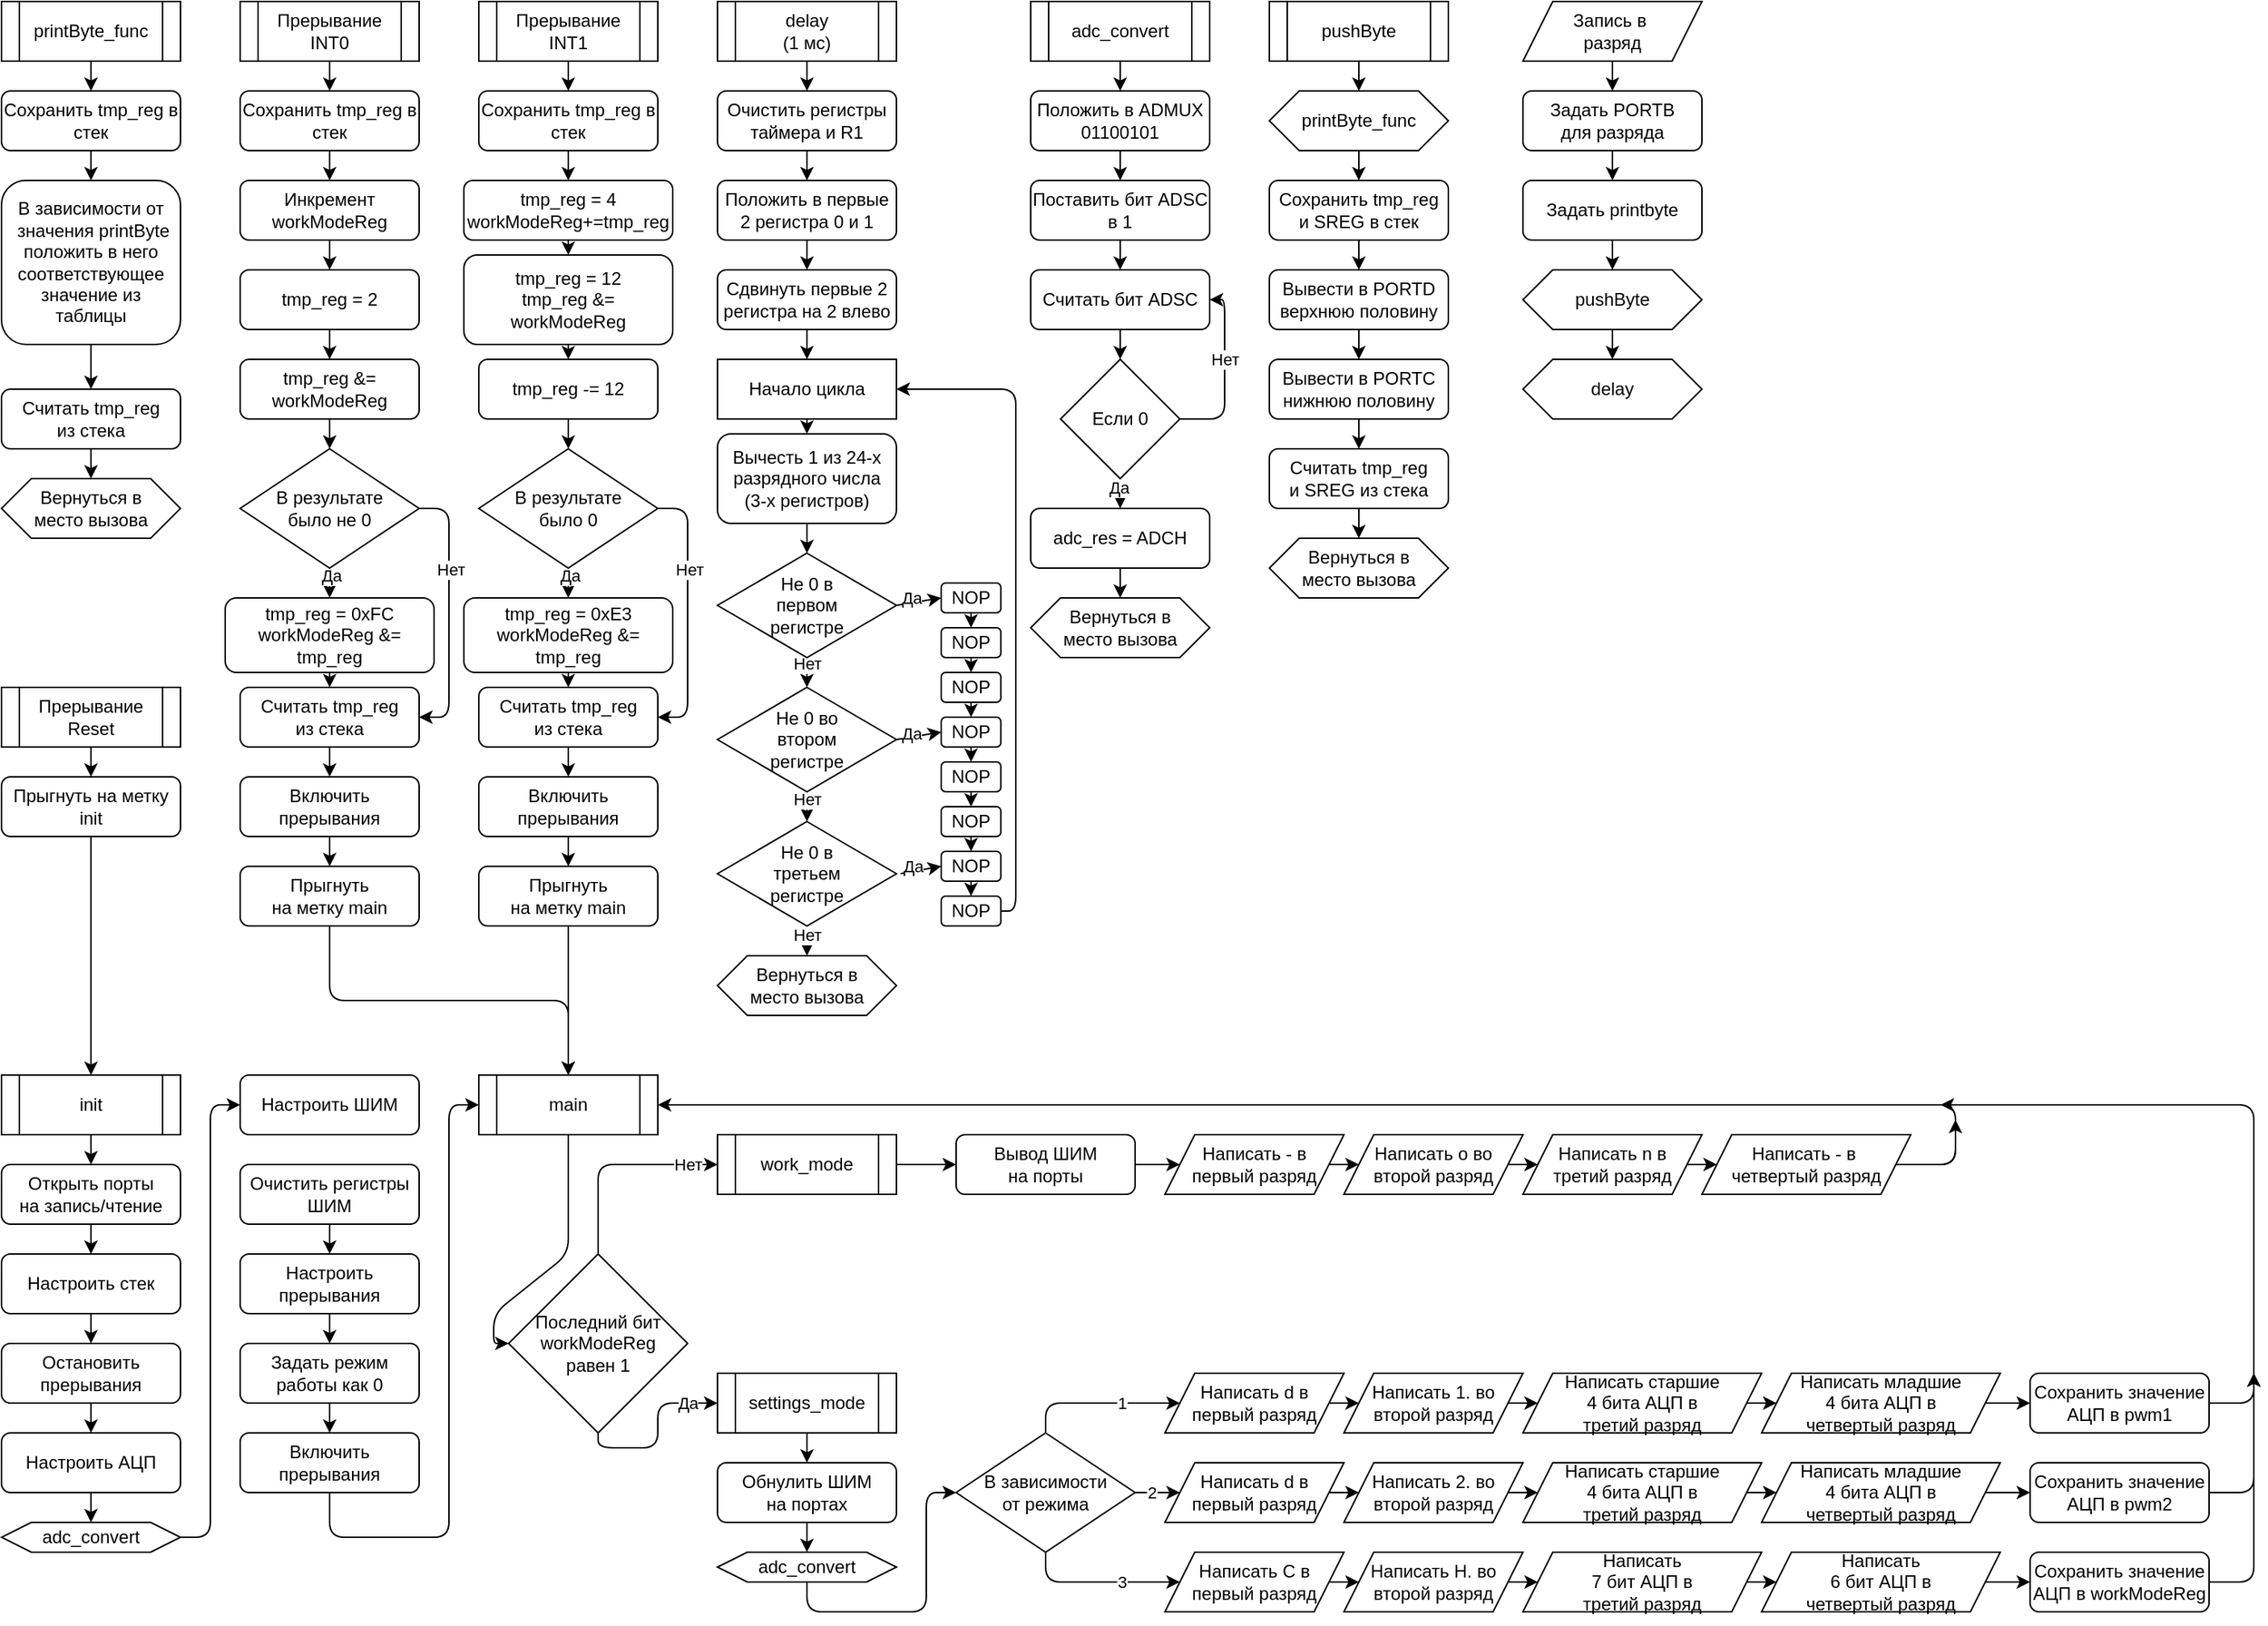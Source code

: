 <mxfile>
    <diagram id="H651bn8e7qb7VYEZ4PKB" name="Страница 1">
        <mxGraphModel dx="2323" dy="1116" grid="1" gridSize="10" guides="1" tooltips="1" connect="1" arrows="1" fold="1" page="1" pageScale="1" pageWidth="827" pageHeight="1169" background="none" math="0" shadow="0">
            <root>
                <mxCell id="0"/>
                <mxCell id="1" parent="0"/>
                <mxCell id="57" style="edgeStyle=none;html=1;" edge="1" parent="1" source="53" target="56">
                    <mxGeometry relative="1" as="geometry"/>
                </mxCell>
                <mxCell id="53" value="Прерывание Reset" style="shape=process;whiteSpace=wrap;html=1;backgroundOutline=1;" vertex="1" parent="1">
                    <mxGeometry x="40" y="500" width="120" height="40" as="geometry"/>
                </mxCell>
                <mxCell id="95" style="edgeStyle=none;html=1;entryX=0.5;entryY=0;entryDx=0;entryDy=0;" edge="1" parent="1" source="54" target="78">
                    <mxGeometry relative="1" as="geometry"/>
                </mxCell>
                <mxCell id="54" value="Прерывание INT1" style="shape=process;whiteSpace=wrap;html=1;backgroundOutline=1;" vertex="1" parent="1">
                    <mxGeometry x="360" y="40" width="120" height="40" as="geometry"/>
                </mxCell>
                <mxCell id="59" style="edgeStyle=none;html=1;" edge="1" parent="1" source="55" target="58">
                    <mxGeometry relative="1" as="geometry"/>
                </mxCell>
                <mxCell id="55" value="Прерывание INT0" style="shape=process;whiteSpace=wrap;html=1;backgroundOutline=1;" vertex="1" parent="1">
                    <mxGeometry x="200" y="40" width="120" height="40" as="geometry"/>
                </mxCell>
                <mxCell id="188" style="edgeStyle=none;html=1;entryX=0.5;entryY=0;entryDx=0;entryDy=0;" edge="1" parent="1" source="56" target="185">
                    <mxGeometry relative="1" as="geometry"/>
                </mxCell>
                <mxCell id="56" value="Прыгнуть на метку init" style="rounded=1;whiteSpace=wrap;html=1;" vertex="1" parent="1">
                    <mxGeometry x="40" y="560" width="120" height="40" as="geometry"/>
                </mxCell>
                <mxCell id="61" style="edgeStyle=none;html=1;" edge="1" parent="1" source="58" target="60">
                    <mxGeometry relative="1" as="geometry"/>
                </mxCell>
                <mxCell id="58" value="Сохранить tmp_reg в стек" style="rounded=1;whiteSpace=wrap;html=1;" vertex="1" parent="1">
                    <mxGeometry x="200" y="100" width="120" height="40" as="geometry"/>
                </mxCell>
                <mxCell id="63" style="edgeStyle=none;html=1;" edge="1" parent="1" source="60" target="62">
                    <mxGeometry relative="1" as="geometry"/>
                </mxCell>
                <mxCell id="60" value="Инкремент workModeReg" style="rounded=1;whiteSpace=wrap;html=1;" vertex="1" parent="1">
                    <mxGeometry x="200" y="160" width="120" height="40" as="geometry"/>
                </mxCell>
                <mxCell id="65" style="edgeStyle=none;html=1;entryX=0.5;entryY=0;entryDx=0;entryDy=0;" edge="1" parent="1" source="62" target="64">
                    <mxGeometry relative="1" as="geometry"/>
                </mxCell>
                <mxCell id="62" value="tmp_reg = 2" style="rounded=1;whiteSpace=wrap;html=1;" vertex="1" parent="1">
                    <mxGeometry x="200" y="220" width="120" height="40" as="geometry"/>
                </mxCell>
                <mxCell id="67" style="edgeStyle=none;html=1;" edge="1" parent="1" source="64" target="66">
                    <mxGeometry relative="1" as="geometry"/>
                </mxCell>
                <mxCell id="64" value="tmp_reg &amp;amp;= workModeReg" style="rounded=1;whiteSpace=wrap;html=1;" vertex="1" parent="1">
                    <mxGeometry x="200" y="280" width="120" height="40" as="geometry"/>
                </mxCell>
                <mxCell id="69" style="edgeStyle=none;html=1;entryX=0.5;entryY=0;entryDx=0;entryDy=0;" edge="1" parent="1" source="66" target="68">
                    <mxGeometry relative="1" as="geometry"/>
                </mxCell>
                <mxCell id="70" value="Да" style="edgeLabel;html=1;align=center;verticalAlign=middle;resizable=0;points=[];" vertex="1" connectable="0" parent="69">
                    <mxGeometry x="-0.479" y="1" relative="1" as="geometry">
                        <mxPoint as="offset"/>
                    </mxGeometry>
                </mxCell>
                <mxCell id="72" style="edgeStyle=none;html=1;exitX=1;exitY=0.5;exitDx=0;exitDy=0;entryX=1;entryY=0.5;entryDx=0;entryDy=0;" edge="1" parent="1" source="66" target="71">
                    <mxGeometry relative="1" as="geometry">
                        <mxPoint x="360" y="530" as="targetPoint"/>
                        <Array as="points">
                            <mxPoint x="340" y="380"/>
                            <mxPoint x="340" y="520"/>
                        </Array>
                    </mxGeometry>
                </mxCell>
                <mxCell id="73" value="Нет" style="edgeLabel;html=1;align=center;verticalAlign=middle;resizable=0;points=[];" vertex="1" connectable="0" parent="72">
                    <mxGeometry x="-0.075" y="1" relative="1" as="geometry">
                        <mxPoint y="-23" as="offset"/>
                    </mxGeometry>
                </mxCell>
                <mxCell id="66" value="В результате &lt;br&gt;было не 0" style="rhombus;whiteSpace=wrap;html=1;" vertex="1" parent="1">
                    <mxGeometry x="200" y="340" width="120" height="80" as="geometry"/>
                </mxCell>
                <mxCell id="74" style="edgeStyle=none;html=1;entryX=0.5;entryY=0;entryDx=0;entryDy=0;" edge="1" parent="1" source="68" target="71">
                    <mxGeometry relative="1" as="geometry"/>
                </mxCell>
                <mxCell id="68" value="tmp_reg = 0xFC&lt;br&gt;workModeReg &amp;amp;= tmp_reg" style="rounded=1;whiteSpace=wrap;html=1;" vertex="1" parent="1">
                    <mxGeometry x="190" y="440" width="140" height="50" as="geometry"/>
                </mxCell>
                <mxCell id="76" style="edgeStyle=none;html=1;entryX=0.5;entryY=0;entryDx=0;entryDy=0;" edge="1" parent="1" source="71" target="75">
                    <mxGeometry relative="1" as="geometry"/>
                </mxCell>
                <mxCell id="71" value="Считать tmp_reg &lt;br&gt;из стека" style="rounded=1;whiteSpace=wrap;html=1;" vertex="1" parent="1">
                    <mxGeometry x="200" y="500" width="120" height="40" as="geometry"/>
                </mxCell>
                <mxCell id="99" style="edgeStyle=none;html=1;entryX=0.5;entryY=0;entryDx=0;entryDy=0;" edge="1" parent="1" source="75" target="96">
                    <mxGeometry relative="1" as="geometry"/>
                </mxCell>
                <mxCell id="75" value="Включить прерывания" style="rounded=1;whiteSpace=wrap;html=1;" vertex="1" parent="1">
                    <mxGeometry x="200" y="560" width="120" height="40" as="geometry"/>
                </mxCell>
                <mxCell id="77" style="edgeStyle=none;html=1;" edge="1" parent="1" source="78" target="80">
                    <mxGeometry relative="1" as="geometry"/>
                </mxCell>
                <mxCell id="78" value="Сохранить tmp_reg в стек" style="rounded=1;whiteSpace=wrap;html=1;" vertex="1" parent="1">
                    <mxGeometry x="360" y="100" width="120" height="40" as="geometry"/>
                </mxCell>
                <mxCell id="79" style="edgeStyle=none;html=1;" edge="1" parent="1" source="80" target="82">
                    <mxGeometry relative="1" as="geometry"/>
                </mxCell>
                <mxCell id="80" value="tmp_reg = 4&lt;br&gt;workModeReg+=tmp_reg" style="rounded=1;whiteSpace=wrap;html=1;" vertex="1" parent="1">
                    <mxGeometry x="350" y="160" width="140" height="40" as="geometry"/>
                </mxCell>
                <mxCell id="81" style="edgeStyle=none;html=1;entryX=0.5;entryY=0;entryDx=0;entryDy=0;" edge="1" parent="1" source="82" target="84">
                    <mxGeometry relative="1" as="geometry"/>
                </mxCell>
                <mxCell id="82" value="tmp_reg = 12&lt;br&gt;tmp_reg &amp;amp;= workModeReg" style="rounded=1;whiteSpace=wrap;html=1;" vertex="1" parent="1">
                    <mxGeometry x="350" y="210" width="140" height="60" as="geometry"/>
                </mxCell>
                <mxCell id="83" style="edgeStyle=none;html=1;" edge="1" parent="1" source="84" target="89">
                    <mxGeometry relative="1" as="geometry"/>
                </mxCell>
                <mxCell id="84" value="tmp_reg -= 12" style="rounded=1;whiteSpace=wrap;html=1;" vertex="1" parent="1">
                    <mxGeometry x="360" y="280" width="120" height="40" as="geometry"/>
                </mxCell>
                <mxCell id="85" style="edgeStyle=none;html=1;entryX=0.5;entryY=0;entryDx=0;entryDy=0;" edge="1" parent="1" source="89" target="91">
                    <mxGeometry relative="1" as="geometry"/>
                </mxCell>
                <mxCell id="86" value="Да" style="edgeLabel;html=1;align=center;verticalAlign=middle;resizable=0;points=[];" vertex="1" connectable="0" parent="85">
                    <mxGeometry x="-0.479" y="1" relative="1" as="geometry">
                        <mxPoint as="offset"/>
                    </mxGeometry>
                </mxCell>
                <mxCell id="87" style="edgeStyle=none;html=1;exitX=1;exitY=0.5;exitDx=0;exitDy=0;entryX=1;entryY=0.5;entryDx=0;entryDy=0;" edge="1" parent="1" source="89" target="93">
                    <mxGeometry relative="1" as="geometry">
                        <mxPoint x="520" y="530" as="targetPoint"/>
                        <Array as="points">
                            <mxPoint x="500" y="380"/>
                            <mxPoint x="500" y="520"/>
                        </Array>
                    </mxGeometry>
                </mxCell>
                <mxCell id="88" value="Нет" style="edgeLabel;html=1;align=center;verticalAlign=middle;resizable=0;points=[];" vertex="1" connectable="0" parent="87">
                    <mxGeometry x="-0.075" y="1" relative="1" as="geometry">
                        <mxPoint y="-23" as="offset"/>
                    </mxGeometry>
                </mxCell>
                <mxCell id="89" value="В результате &lt;br&gt;было 0" style="rhombus;whiteSpace=wrap;html=1;" vertex="1" parent="1">
                    <mxGeometry x="360" y="340" width="120" height="80" as="geometry"/>
                </mxCell>
                <mxCell id="90" style="edgeStyle=none;html=1;entryX=0.5;entryY=0;entryDx=0;entryDy=0;" edge="1" parent="1" source="91" target="93">
                    <mxGeometry relative="1" as="geometry"/>
                </mxCell>
                <mxCell id="91" value="tmp_reg = 0xE3&lt;br&gt;workModeReg &amp;amp;= tmp_reg" style="rounded=1;whiteSpace=wrap;html=1;" vertex="1" parent="1">
                    <mxGeometry x="350" y="440" width="140" height="50" as="geometry"/>
                </mxCell>
                <mxCell id="92" style="edgeStyle=none;html=1;entryX=0.5;entryY=0;entryDx=0;entryDy=0;" edge="1" parent="1" source="93" target="94">
                    <mxGeometry relative="1" as="geometry"/>
                </mxCell>
                <mxCell id="93" value="Считать tmp_reg &lt;br&gt;из стека" style="rounded=1;whiteSpace=wrap;html=1;" vertex="1" parent="1">
                    <mxGeometry x="360" y="500" width="120" height="40" as="geometry"/>
                </mxCell>
                <mxCell id="98" style="edgeStyle=none;html=1;entryX=0.5;entryY=0;entryDx=0;entryDy=0;" edge="1" parent="1" source="94" target="97">
                    <mxGeometry relative="1" as="geometry"/>
                </mxCell>
                <mxCell id="94" value="Включить прерывания" style="rounded=1;whiteSpace=wrap;html=1;" vertex="1" parent="1">
                    <mxGeometry x="360" y="560" width="120" height="40" as="geometry"/>
                </mxCell>
                <mxCell id="213" style="edgeStyle=none;html=1;entryX=0.5;entryY=0;entryDx=0;entryDy=0;exitX=0.5;exitY=1;exitDx=0;exitDy=0;" edge="1" parent="1" source="96" target="211">
                    <mxGeometry relative="1" as="geometry">
                        <Array as="points">
                            <mxPoint x="260" y="710"/>
                            <mxPoint x="360" y="710"/>
                            <mxPoint x="420" y="710"/>
                        </Array>
                    </mxGeometry>
                </mxCell>
                <mxCell id="96" value="Прыгнуть &lt;br&gt;на метку main" style="rounded=1;whiteSpace=wrap;html=1;" vertex="1" parent="1">
                    <mxGeometry x="200" y="620" width="120" height="40" as="geometry"/>
                </mxCell>
                <mxCell id="214" style="edgeStyle=none;html=1;" edge="1" parent="1" source="97">
                    <mxGeometry relative="1" as="geometry">
                        <mxPoint x="420" y="760" as="targetPoint"/>
                    </mxGeometry>
                </mxCell>
                <mxCell id="97" value="Прыгнуть &lt;br&gt;на метку main" style="rounded=1;whiteSpace=wrap;html=1;gradientColor=none;glass=0;" vertex="1" parent="1">
                    <mxGeometry x="360" y="620" width="120" height="40" as="geometry"/>
                </mxCell>
                <mxCell id="102" style="edgeStyle=none;html=1;entryX=0.5;entryY=0;entryDx=0;entryDy=0;" edge="1" parent="1" source="100" target="101">
                    <mxGeometry relative="1" as="geometry"/>
                </mxCell>
                <mxCell id="100" value="delay&lt;br&gt;(1 мс)" style="shape=process;whiteSpace=wrap;html=1;backgroundOutline=1;" vertex="1" parent="1">
                    <mxGeometry x="520" y="40" width="120" height="40" as="geometry"/>
                </mxCell>
                <mxCell id="104" style="edgeStyle=none;html=1;entryX=0.5;entryY=0;entryDx=0;entryDy=0;" edge="1" parent="1" source="101" target="103">
                    <mxGeometry relative="1" as="geometry"/>
                </mxCell>
                <mxCell id="101" value="Очистить регистры таймера и R1" style="rounded=1;whiteSpace=wrap;html=1;" vertex="1" parent="1">
                    <mxGeometry x="520" y="100" width="120" height="40" as="geometry"/>
                </mxCell>
                <mxCell id="106" style="edgeStyle=none;html=1;entryX=0.5;entryY=0;entryDx=0;entryDy=0;" edge="1" parent="1" source="103" target="105">
                    <mxGeometry relative="1" as="geometry"/>
                </mxCell>
                <mxCell id="103" value="Положить в первые 2 регистра 0 и 1" style="rounded=1;whiteSpace=wrap;html=1;" vertex="1" parent="1">
                    <mxGeometry x="520" y="160" width="120" height="40" as="geometry"/>
                </mxCell>
                <mxCell id="111" style="edgeStyle=none;html=1;entryX=0.5;entryY=0;entryDx=0;entryDy=0;" edge="1" parent="1" source="105" target="108">
                    <mxGeometry relative="1" as="geometry"/>
                </mxCell>
                <mxCell id="105" value="Сдвинуть первые 2 регистра на 2 влево" style="rounded=1;whiteSpace=wrap;html=1;" vertex="1" parent="1">
                    <mxGeometry x="520" y="220" width="120" height="40" as="geometry"/>
                </mxCell>
                <mxCell id="110" style="edgeStyle=none;html=1;entryX=0.5;entryY=0;entryDx=0;entryDy=0;" edge="1" parent="1" source="108" target="109">
                    <mxGeometry relative="1" as="geometry"/>
                </mxCell>
                <mxCell id="108" value="Начало цикла" style="rounded=0;whiteSpace=wrap;html=1;" vertex="1" parent="1">
                    <mxGeometry x="520" y="280" width="120" height="40" as="geometry"/>
                </mxCell>
                <mxCell id="129" style="edgeStyle=none;html=1;entryX=0.5;entryY=0;entryDx=0;entryDy=0;" edge="1" parent="1" source="109" target="128">
                    <mxGeometry relative="1" as="geometry"/>
                </mxCell>
                <mxCell id="109" value="Вычесть 1 из 24-х разрядного числа &lt;br&gt;(3-х регистров)" style="rounded=1;whiteSpace=wrap;html=1;" vertex="1" parent="1">
                    <mxGeometry x="520" y="330" width="120" height="60" as="geometry"/>
                </mxCell>
                <mxCell id="151" style="edgeStyle=none;html=1;entryX=0.5;entryY=0;entryDx=0;entryDy=0;" edge="1" parent="1" source="112" target="113">
                    <mxGeometry relative="1" as="geometry"/>
                </mxCell>
                <mxCell id="112" value="NOP" style="rounded=1;whiteSpace=wrap;html=1;" vertex="1" parent="1">
                    <mxGeometry x="670" y="430" width="40" height="20" as="geometry"/>
                </mxCell>
                <mxCell id="150" style="edgeStyle=none;html=1;entryX=0.5;entryY=0;entryDx=0;entryDy=0;" edge="1" parent="1" source="113" target="114">
                    <mxGeometry relative="1" as="geometry"/>
                </mxCell>
                <mxCell id="113" value="NOP" style="rounded=1;whiteSpace=wrap;html=1;" vertex="1" parent="1">
                    <mxGeometry x="670" y="460" width="40" height="20" as="geometry"/>
                </mxCell>
                <mxCell id="149" style="edgeStyle=none;html=1;entryX=0.5;entryY=0;entryDx=0;entryDy=0;" edge="1" parent="1" source="114" target="115">
                    <mxGeometry relative="1" as="geometry"/>
                </mxCell>
                <mxCell id="114" value="NOP" style="rounded=1;whiteSpace=wrap;html=1;" vertex="1" parent="1">
                    <mxGeometry x="670" y="490" width="40" height="20" as="geometry"/>
                </mxCell>
                <mxCell id="148" style="edgeStyle=none;html=1;entryX=0.5;entryY=0;entryDx=0;entryDy=0;" edge="1" parent="1" source="115" target="116">
                    <mxGeometry relative="1" as="geometry"/>
                </mxCell>
                <mxCell id="115" value="NOP" style="rounded=1;whiteSpace=wrap;html=1;" vertex="1" parent="1">
                    <mxGeometry x="670" y="520" width="40" height="20" as="geometry"/>
                </mxCell>
                <mxCell id="147" style="edgeStyle=none;html=1;entryX=0.5;entryY=0;entryDx=0;entryDy=0;" edge="1" parent="1" source="116" target="117">
                    <mxGeometry relative="1" as="geometry"/>
                </mxCell>
                <mxCell id="116" value="NOP" style="rounded=1;whiteSpace=wrap;html=1;" vertex="1" parent="1">
                    <mxGeometry x="670" y="550" width="40" height="20" as="geometry"/>
                </mxCell>
                <mxCell id="146" style="edgeStyle=none;html=1;entryX=0.5;entryY=0;entryDx=0;entryDy=0;" edge="1" parent="1" source="117" target="118">
                    <mxGeometry relative="1" as="geometry"/>
                </mxCell>
                <mxCell id="117" value="NOP" style="rounded=1;whiteSpace=wrap;html=1;" vertex="1" parent="1">
                    <mxGeometry x="670" y="580" width="40" height="20" as="geometry"/>
                </mxCell>
                <mxCell id="145" style="edgeStyle=none;html=1;entryX=0.5;entryY=0;entryDx=0;entryDy=0;" edge="1" parent="1" source="118" target="119">
                    <mxGeometry relative="1" as="geometry"/>
                </mxCell>
                <mxCell id="118" value="NOP" style="rounded=1;whiteSpace=wrap;html=1;" vertex="1" parent="1">
                    <mxGeometry x="670" y="610" width="40" height="20" as="geometry"/>
                </mxCell>
                <mxCell id="158" style="edgeStyle=none;html=1;entryX=1;entryY=0.5;entryDx=0;entryDy=0;" edge="1" parent="1" source="119" target="108">
                    <mxGeometry relative="1" as="geometry">
                        <Array as="points">
                            <mxPoint x="720" y="650"/>
                            <mxPoint x="720" y="300"/>
                        </Array>
                    </mxGeometry>
                </mxCell>
                <mxCell id="119" value="NOP" style="rounded=1;whiteSpace=wrap;html=1;" vertex="1" parent="1">
                    <mxGeometry x="670" y="640" width="40" height="20" as="geometry"/>
                </mxCell>
                <mxCell id="134" style="edgeStyle=none;html=1;entryX=0.5;entryY=0;entryDx=0;entryDy=0;" edge="1" parent="1" source="128" target="132">
                    <mxGeometry relative="1" as="geometry"/>
                </mxCell>
                <mxCell id="136" value="Нет" style="edgeLabel;html=1;align=center;verticalAlign=middle;resizable=0;points=[];" vertex="1" connectable="0" parent="134">
                    <mxGeometry x="-0.6" relative="1" as="geometry">
                        <mxPoint as="offset"/>
                    </mxGeometry>
                </mxCell>
                <mxCell id="152" style="edgeStyle=none;html=1;entryX=0;entryY=0.5;entryDx=0;entryDy=0;exitX=1;exitY=0.5;exitDx=0;exitDy=0;" edge="1" parent="1" source="128" target="112">
                    <mxGeometry relative="1" as="geometry"/>
                </mxCell>
                <mxCell id="153" value="Да" style="edgeLabel;html=1;align=center;verticalAlign=middle;resizable=0;points=[];" vertex="1" connectable="0" parent="152">
                    <mxGeometry x="-0.421" relative="1" as="geometry">
                        <mxPoint x="1" y="-4" as="offset"/>
                    </mxGeometry>
                </mxCell>
                <mxCell id="128" value="Не 0 в&lt;br&gt;первом &lt;br&gt;регистре" style="rhombus;whiteSpace=wrap;html=1;" vertex="1" parent="1">
                    <mxGeometry x="520" y="410" width="120" height="70" as="geometry"/>
                </mxCell>
                <mxCell id="135" style="edgeStyle=none;html=1;entryX=0.5;entryY=0;entryDx=0;entryDy=0;" edge="1" parent="1" source="132" target="133">
                    <mxGeometry relative="1" as="geometry"/>
                </mxCell>
                <mxCell id="137" value="Нет" style="edgeLabel;html=1;align=center;verticalAlign=middle;resizable=0;points=[];" vertex="1" connectable="0" parent="135">
                    <mxGeometry x="-0.567" relative="1" as="geometry">
                        <mxPoint as="offset"/>
                    </mxGeometry>
                </mxCell>
                <mxCell id="154" style="edgeStyle=none;html=1;entryX=0;entryY=0.5;entryDx=0;entryDy=0;exitX=1;exitY=0.5;exitDx=0;exitDy=0;" edge="1" parent="1" source="132" target="115">
                    <mxGeometry relative="1" as="geometry"/>
                </mxCell>
                <mxCell id="155" value="Да" style="edgeLabel;html=1;align=center;verticalAlign=middle;resizable=0;points=[];" vertex="1" connectable="0" parent="154">
                    <mxGeometry x="-0.351" y="1" relative="1" as="geometry">
                        <mxPoint y="-2" as="offset"/>
                    </mxGeometry>
                </mxCell>
                <mxCell id="132" value="Не 0 во&lt;br&gt;втором&lt;br&gt;регистре" style="rhombus;whiteSpace=wrap;html=1;" vertex="1" parent="1">
                    <mxGeometry x="520" y="500" width="120" height="70" as="geometry"/>
                </mxCell>
                <mxCell id="143" style="edgeStyle=none;html=1;entryX=0.5;entryY=0;entryDx=0;entryDy=0;" edge="1" parent="1" source="133" target="142">
                    <mxGeometry relative="1" as="geometry"/>
                </mxCell>
                <mxCell id="144" value="Нет" style="edgeLabel;html=1;align=center;verticalAlign=middle;resizable=0;points=[];" vertex="1" connectable="0" parent="143">
                    <mxGeometry x="-0.4" relative="1" as="geometry">
                        <mxPoint as="offset"/>
                    </mxGeometry>
                </mxCell>
                <mxCell id="156" style="edgeStyle=none;html=1;entryX=0;entryY=0.5;entryDx=0;entryDy=0;exitX=1.023;exitY=0.499;exitDx=0;exitDy=0;exitPerimeter=0;" edge="1" parent="1" source="133" target="118">
                    <mxGeometry relative="1" as="geometry"/>
                </mxCell>
                <mxCell id="157" value="Да" style="edgeLabel;html=1;align=center;verticalAlign=middle;resizable=0;points=[];" vertex="1" connectable="0" parent="156">
                    <mxGeometry x="-0.433" y="1" relative="1" as="geometry">
                        <mxPoint y="-3" as="offset"/>
                    </mxGeometry>
                </mxCell>
                <mxCell id="133" value="Не 0 в&lt;br&gt;третьем&lt;br&gt;регистре" style="rhombus;whiteSpace=wrap;html=1;" vertex="1" parent="1">
                    <mxGeometry x="520" y="590" width="120" height="70" as="geometry"/>
                </mxCell>
                <mxCell id="142" value="Вернуться в &lt;br&gt;место вызова" style="shape=hexagon;perimeter=hexagonPerimeter2;whiteSpace=wrap;html=1;fixedSize=1;" vertex="1" parent="1">
                    <mxGeometry x="520" y="680" width="120" height="40" as="geometry"/>
                </mxCell>
                <mxCell id="161" style="edgeStyle=none;html=1;entryX=0.5;entryY=0;entryDx=0;entryDy=0;" edge="1" parent="1" source="159" target="160">
                    <mxGeometry relative="1" as="geometry"/>
                </mxCell>
                <mxCell id="159" value="adc_convert" style="shape=process;whiteSpace=wrap;html=1;backgroundOutline=1;" vertex="1" parent="1">
                    <mxGeometry x="730" y="40" width="120" height="40" as="geometry"/>
                </mxCell>
                <mxCell id="163" style="edgeStyle=none;html=1;entryX=0.5;entryY=0;entryDx=0;entryDy=0;" edge="1" parent="1" source="160" target="162">
                    <mxGeometry relative="1" as="geometry"/>
                </mxCell>
                <mxCell id="160" value="Положить в ADMUX&lt;br&gt;01100101" style="rounded=1;whiteSpace=wrap;html=1;glass=0;gradientColor=none;" vertex="1" parent="1">
                    <mxGeometry x="730" y="100" width="120" height="40" as="geometry"/>
                </mxCell>
                <mxCell id="168" style="edgeStyle=none;html=1;entryX=0.5;entryY=0;entryDx=0;entryDy=0;" edge="1" parent="1" source="162" target="166">
                    <mxGeometry relative="1" as="geometry"/>
                </mxCell>
                <mxCell id="162" value="Поставить бит ADSC в 1" style="rounded=1;whiteSpace=wrap;html=1;glass=0;gradientColor=none;" vertex="1" parent="1">
                    <mxGeometry x="730" y="160" width="120" height="40" as="geometry"/>
                </mxCell>
                <mxCell id="169" style="edgeStyle=none;html=1;entryX=1;entryY=0.5;entryDx=0;entryDy=0;exitX=1;exitY=0.5;exitDx=0;exitDy=0;" edge="1" parent="1" source="164" target="166">
                    <mxGeometry relative="1" as="geometry">
                        <Array as="points">
                            <mxPoint x="860" y="320"/>
                            <mxPoint x="860" y="240"/>
                        </Array>
                    </mxGeometry>
                </mxCell>
                <mxCell id="170" value="Нет" style="edgeLabel;html=1;align=center;verticalAlign=middle;resizable=0;points=[];" vertex="1" connectable="0" parent="169">
                    <mxGeometry x="-0.6" relative="1" as="geometry">
                        <mxPoint x="6" y="-40" as="offset"/>
                    </mxGeometry>
                </mxCell>
                <mxCell id="172" style="edgeStyle=none;html=1;entryX=0.5;entryY=0;entryDx=0;entryDy=0;" edge="1" parent="1" source="164" target="171">
                    <mxGeometry relative="1" as="geometry"/>
                </mxCell>
                <mxCell id="173" value="Да" style="edgeLabel;html=1;align=center;verticalAlign=middle;resizable=0;points=[];" vertex="1" connectable="0" parent="172">
                    <mxGeometry x="-0.44" y="-1" relative="1" as="geometry">
                        <mxPoint as="offset"/>
                    </mxGeometry>
                </mxCell>
                <mxCell id="164" value="Если 0" style="rhombus;whiteSpace=wrap;html=1;glass=0;gradientColor=none;" vertex="1" parent="1">
                    <mxGeometry x="750" y="280" width="80" height="80" as="geometry"/>
                </mxCell>
                <mxCell id="167" style="edgeStyle=none;html=1;entryX=0.5;entryY=0;entryDx=0;entryDy=0;" edge="1" parent="1" source="166" target="164">
                    <mxGeometry relative="1" as="geometry"/>
                </mxCell>
                <mxCell id="166" value="Считать бит ADSC" style="rounded=1;whiteSpace=wrap;html=1;glass=0;gradientColor=none;" vertex="1" parent="1">
                    <mxGeometry x="730" y="220" width="120" height="40" as="geometry"/>
                </mxCell>
                <mxCell id="175" style="edgeStyle=none;html=1;entryX=0.5;entryY=0;entryDx=0;entryDy=0;" edge="1" parent="1" source="171" target="174">
                    <mxGeometry relative="1" as="geometry"/>
                </mxCell>
                <mxCell id="171" value="adc_res = ADCH" style="rounded=1;whiteSpace=wrap;html=1;glass=0;gradientColor=none;" vertex="1" parent="1">
                    <mxGeometry x="730" y="380" width="120" height="40" as="geometry"/>
                </mxCell>
                <mxCell id="174" value="Вернуться в &lt;br&gt;место вызова" style="shape=hexagon;perimeter=hexagonPerimeter2;whiteSpace=wrap;html=1;fixedSize=1;" vertex="1" parent="1">
                    <mxGeometry x="730" y="440" width="120" height="40" as="geometry"/>
                </mxCell>
                <mxCell id="178" style="edgeStyle=none;html=1;entryX=0.5;entryY=0;entryDx=0;entryDy=0;" edge="1" parent="1" source="176" target="177">
                    <mxGeometry relative="1" as="geometry"/>
                </mxCell>
                <mxCell id="176" value="printByte_func" style="shape=process;whiteSpace=wrap;html=1;backgroundOutline=1;" vertex="1" parent="1">
                    <mxGeometry x="40" y="40" width="120" height="40" as="geometry"/>
                </mxCell>
                <mxCell id="180" style="edgeStyle=none;html=1;entryX=0.5;entryY=0;entryDx=0;entryDy=0;" edge="1" parent="1" source="177" target="179">
                    <mxGeometry relative="1" as="geometry"/>
                </mxCell>
                <mxCell id="177" value="Сохранить tmp_reg в стек" style="rounded=1;whiteSpace=wrap;html=1;" vertex="1" parent="1">
                    <mxGeometry x="40" y="100" width="120" height="40" as="geometry"/>
                </mxCell>
                <mxCell id="182" style="edgeStyle=none;html=1;entryX=0.5;entryY=0;entryDx=0;entryDy=0;" edge="1" parent="1" source="179" target="181">
                    <mxGeometry relative="1" as="geometry"/>
                </mxCell>
                <mxCell id="179" value="В зависимости от&lt;br&gt;&amp;nbsp;значения printByte&lt;br&gt;положить в него&lt;br&gt;соответствующее&lt;br&gt;значение из&lt;br&gt;таблицы" style="rounded=1;whiteSpace=wrap;html=1;" vertex="1" parent="1">
                    <mxGeometry x="40" y="160" width="120" height="110" as="geometry"/>
                </mxCell>
                <mxCell id="184" style="edgeStyle=none;html=1;entryX=0.5;entryY=0;entryDx=0;entryDy=0;" edge="1" parent="1" source="181" target="183">
                    <mxGeometry relative="1" as="geometry"/>
                </mxCell>
                <mxCell id="181" value="Считать tmp_reg &lt;br&gt;из стека" style="rounded=1;whiteSpace=wrap;html=1;" vertex="1" parent="1">
                    <mxGeometry x="40" y="300" width="120" height="40" as="geometry"/>
                </mxCell>
                <mxCell id="183" value="Вернуться в &lt;br&gt;место вызова" style="shape=hexagon;perimeter=hexagonPerimeter2;whiteSpace=wrap;html=1;fixedSize=1;" vertex="1" parent="1">
                    <mxGeometry x="40" y="360" width="120" height="40" as="geometry"/>
                </mxCell>
                <mxCell id="189" style="edgeStyle=none;html=1;entryX=0.5;entryY=0;entryDx=0;entryDy=0;" edge="1" parent="1" source="185" target="187">
                    <mxGeometry relative="1" as="geometry"/>
                </mxCell>
                <mxCell id="185" value="init" style="shape=process;whiteSpace=wrap;html=1;backgroundOutline=1;glass=0;gradientColor=none;" vertex="1" parent="1">
                    <mxGeometry x="40" y="760" width="120" height="40" as="geometry"/>
                </mxCell>
                <mxCell id="191" style="edgeStyle=none;html=1;entryX=0.5;entryY=0;entryDx=0;entryDy=0;" edge="1" parent="1" source="187" target="190">
                    <mxGeometry relative="1" as="geometry"/>
                </mxCell>
                <mxCell id="187" value="Открыть порты &lt;br&gt;на запись/чтение" style="rounded=1;whiteSpace=wrap;html=1;glass=0;gradientColor=none;" vertex="1" parent="1">
                    <mxGeometry x="40" y="820" width="120" height="40" as="geometry"/>
                </mxCell>
                <mxCell id="194" style="edgeStyle=none;html=1;" edge="1" parent="1" source="190" target="193">
                    <mxGeometry relative="1" as="geometry"/>
                </mxCell>
                <mxCell id="190" value="Настроить стек" style="rounded=1;whiteSpace=wrap;html=1;glass=0;gradientColor=none;" vertex="1" parent="1">
                    <mxGeometry x="40" y="880" width="120" height="40" as="geometry"/>
                </mxCell>
                <mxCell id="196" style="edgeStyle=none;html=1;entryX=0.5;entryY=0;entryDx=0;entryDy=0;" edge="1" parent="1" source="193" target="195">
                    <mxGeometry relative="1" as="geometry"/>
                </mxCell>
                <mxCell id="193" value="Остановить&lt;br&gt;прерывания" style="rounded=1;whiteSpace=wrap;html=1;glass=0;gradientColor=none;" vertex="1" parent="1">
                    <mxGeometry x="40" y="940" width="120" height="40" as="geometry"/>
                </mxCell>
                <mxCell id="198" style="edgeStyle=none;html=1;" edge="1" parent="1" source="195" target="197">
                    <mxGeometry relative="1" as="geometry"/>
                </mxCell>
                <mxCell id="195" value="Настроить АЦП" style="rounded=1;whiteSpace=wrap;html=1;glass=0;gradientColor=none;" vertex="1" parent="1">
                    <mxGeometry x="40" y="1000" width="120" height="40" as="geometry"/>
                </mxCell>
                <mxCell id="210" style="edgeStyle=none;html=1;entryX=0;entryY=0.5;entryDx=0;entryDy=0;exitX=1;exitY=0.5;exitDx=0;exitDy=0;" edge="1" parent="1" source="197" target="199">
                    <mxGeometry relative="1" as="geometry">
                        <Array as="points">
                            <mxPoint x="180" y="1070"/>
                            <mxPoint x="180" y="780"/>
                        </Array>
                    </mxGeometry>
                </mxCell>
                <mxCell id="197" value="adc_convert" style="shape=hexagon;perimeter=hexagonPerimeter2;whiteSpace=wrap;html=1;fixedSize=1;glass=0;gradientColor=none;" vertex="1" parent="1">
                    <mxGeometry x="40" y="1060" width="120" height="20" as="geometry"/>
                </mxCell>
                <mxCell id="199" value="Настроить ШИМ" style="rounded=1;whiteSpace=wrap;html=1;glass=0;gradientColor=none;" vertex="1" parent="1">
                    <mxGeometry x="200" y="760" width="120" height="40" as="geometry"/>
                </mxCell>
                <mxCell id="205" style="edgeStyle=none;html=1;entryX=0.5;entryY=0;entryDx=0;entryDy=0;" edge="1" parent="1" source="201" target="204">
                    <mxGeometry relative="1" as="geometry"/>
                </mxCell>
                <mxCell id="201" value="Очистить регистры &lt;br&gt;ШИМ" style="rounded=1;whiteSpace=wrap;html=1;glass=0;gradientColor=none;" vertex="1" parent="1">
                    <mxGeometry x="200" y="820" width="120" height="40" as="geometry"/>
                </mxCell>
                <mxCell id="207" style="edgeStyle=none;html=1;" edge="1" parent="1" source="204" target="206">
                    <mxGeometry relative="1" as="geometry"/>
                </mxCell>
                <mxCell id="204" value="Настроить&lt;br&gt;прерывания" style="rounded=1;whiteSpace=wrap;html=1;glass=0;gradientColor=none;" vertex="1" parent="1">
                    <mxGeometry x="200" y="880" width="120" height="40" as="geometry"/>
                </mxCell>
                <mxCell id="209" style="edgeStyle=none;html=1;" edge="1" parent="1" source="206" target="208">
                    <mxGeometry relative="1" as="geometry"/>
                </mxCell>
                <mxCell id="206" value="Задать режим работы как 0" style="rounded=1;whiteSpace=wrap;html=1;glass=0;gradientColor=none;" vertex="1" parent="1">
                    <mxGeometry x="200" y="940" width="120" height="40" as="geometry"/>
                </mxCell>
                <mxCell id="212" style="edgeStyle=none;html=1;entryX=0;entryY=0.5;entryDx=0;entryDy=0;exitX=0.5;exitY=1;exitDx=0;exitDy=0;" edge="1" parent="1" source="208" target="211">
                    <mxGeometry relative="1" as="geometry">
                        <Array as="points">
                            <mxPoint x="260" y="1070"/>
                            <mxPoint x="340" y="1070"/>
                            <mxPoint x="340" y="780"/>
                        </Array>
                    </mxGeometry>
                </mxCell>
                <mxCell id="208" value="Включить&lt;br&gt;прерывания" style="rounded=1;whiteSpace=wrap;html=1;glass=0;gradientColor=none;" vertex="1" parent="1">
                    <mxGeometry x="200" y="1000" width="120" height="40" as="geometry"/>
                </mxCell>
                <mxCell id="218" style="edgeStyle=none;html=1;entryX=0;entryY=0.5;entryDx=0;entryDy=0;" edge="1" parent="1" source="211" target="215">
                    <mxGeometry relative="1" as="geometry">
                        <Array as="points">
                            <mxPoint x="420" y="880"/>
                            <mxPoint x="370" y="920"/>
                            <mxPoint x="370" y="940"/>
                        </Array>
                    </mxGeometry>
                </mxCell>
                <mxCell id="211" value="main" style="shape=process;whiteSpace=wrap;html=1;backgroundOutline=1;glass=0;gradientColor=none;" vertex="1" parent="1">
                    <mxGeometry x="360" y="760" width="120" height="40" as="geometry"/>
                </mxCell>
                <mxCell id="219" style="edgeStyle=none;html=1;entryX=0;entryY=0.5;entryDx=0;entryDy=0;exitX=0.5;exitY=0;exitDx=0;exitDy=0;" edge="1" parent="1" source="215" target="217">
                    <mxGeometry relative="1" as="geometry">
                        <Array as="points">
                            <mxPoint x="440" y="820"/>
                        </Array>
                    </mxGeometry>
                </mxCell>
                <mxCell id="222" value="Нет" style="edgeLabel;html=1;align=center;verticalAlign=middle;resizable=0;points=[];" vertex="1" connectable="0" parent="219">
                    <mxGeometry x="0.426" y="2" relative="1" as="geometry">
                        <mxPoint x="20" y="2" as="offset"/>
                    </mxGeometry>
                </mxCell>
                <mxCell id="220" style="edgeStyle=none;html=1;exitX=0.5;exitY=1;exitDx=0;exitDy=0;entryX=0;entryY=0.5;entryDx=0;entryDy=0;" edge="1" parent="1" source="215" target="216">
                    <mxGeometry relative="1" as="geometry">
                        <Array as="points">
                            <mxPoint x="440" y="1010"/>
                            <mxPoint x="480" y="1010"/>
                            <mxPoint x="480" y="980"/>
                        </Array>
                    </mxGeometry>
                </mxCell>
                <mxCell id="221" value="Да" style="edgeLabel;html=1;align=center;verticalAlign=middle;resizable=0;points=[];" vertex="1" connectable="0" parent="220">
                    <mxGeometry x="0.426" y="-1" relative="1" as="geometry">
                        <mxPoint x="14" y="-1" as="offset"/>
                    </mxGeometry>
                </mxCell>
                <mxCell id="215" value="Последний бит workModeReg &lt;br&gt;равен 1" style="rhombus;whiteSpace=wrap;html=1;glass=0;gradientColor=none;" vertex="1" parent="1">
                    <mxGeometry x="380" y="880" width="120" height="120" as="geometry"/>
                </mxCell>
                <mxCell id="237" style="edgeStyle=none;html=1;entryX=0.5;entryY=0;entryDx=0;entryDy=0;" edge="1" parent="1" source="216" target="236">
                    <mxGeometry relative="1" as="geometry"/>
                </mxCell>
                <mxCell id="216" value="settings_mode" style="shape=process;whiteSpace=wrap;html=1;backgroundOutline=1;glass=0;gradientColor=none;" vertex="1" parent="1">
                    <mxGeometry x="520" y="960" width="120" height="40" as="geometry"/>
                </mxCell>
                <mxCell id="315" style="edgeStyle=none;html=1;entryX=0;entryY=0.5;entryDx=0;entryDy=0;" edge="1" parent="1" source="217" target="225">
                    <mxGeometry relative="1" as="geometry"/>
                </mxCell>
                <mxCell id="217" value="work_mode" style="shape=process;whiteSpace=wrap;html=1;backgroundOutline=1;glass=0;gradientColor=none;" vertex="1" parent="1">
                    <mxGeometry x="520" y="800" width="120" height="40" as="geometry"/>
                </mxCell>
                <mxCell id="316" style="edgeStyle=none;html=1;entryX=0;entryY=0.5;entryDx=0;entryDy=0;" edge="1" parent="1" source="225" target="267">
                    <mxGeometry relative="1" as="geometry"/>
                </mxCell>
                <mxCell id="225" value="Вывод ШИМ&lt;br&gt;на порты" style="rounded=1;whiteSpace=wrap;html=1;glass=0;gradientColor=none;" vertex="1" parent="1">
                    <mxGeometry x="680" y="800" width="120" height="40" as="geometry"/>
                </mxCell>
                <mxCell id="241" style="edgeStyle=none;html=1;entryX=0.5;entryY=0;entryDx=0;entryDy=0;" edge="1" parent="1" source="236">
                    <mxGeometry relative="1" as="geometry">
                        <mxPoint x="580" y="1080" as="targetPoint"/>
                    </mxGeometry>
                </mxCell>
                <mxCell id="236" value="Обнулить ШИМ&lt;br&gt;на портах" style="rounded=1;whiteSpace=wrap;html=1;glass=0;gradientColor=none;" vertex="1" parent="1">
                    <mxGeometry x="520" y="1020" width="120" height="40" as="geometry"/>
                </mxCell>
                <mxCell id="274" style="edgeStyle=none;html=1;entryX=0;entryY=0.5;entryDx=0;entryDy=0;exitX=0.5;exitY=0;exitDx=0;exitDy=0;" edge="1" parent="1" source="238" target="271">
                    <mxGeometry relative="1" as="geometry">
                        <Array as="points">
                            <mxPoint x="740" y="980"/>
                        </Array>
                    </mxGeometry>
                </mxCell>
                <mxCell id="275" value="1" style="edgeLabel;html=1;align=center;verticalAlign=middle;resizable=0;points=[];" vertex="1" connectable="0" parent="274">
                    <mxGeometry x="0.023" relative="1" as="geometry">
                        <mxPoint x="14" as="offset"/>
                    </mxGeometry>
                </mxCell>
                <mxCell id="279" style="edgeStyle=none;html=1;entryX=0;entryY=0.5;entryDx=0;entryDy=0;" edge="1" parent="1" source="238" target="277">
                    <mxGeometry relative="1" as="geometry"/>
                </mxCell>
                <mxCell id="280" value="2" style="edgeLabel;html=1;align=center;verticalAlign=middle;resizable=0;points=[];" vertex="1" connectable="0" parent="279">
                    <mxGeometry x="-0.28" relative="1" as="geometry">
                        <mxPoint as="offset"/>
                    </mxGeometry>
                </mxCell>
                <mxCell id="284" style="edgeStyle=none;html=1;entryX=0;entryY=0.5;entryDx=0;entryDy=0;exitX=0.5;exitY=1;exitDx=0;exitDy=0;" edge="1" parent="1" source="238" target="282">
                    <mxGeometry relative="1" as="geometry">
                        <Array as="points">
                            <mxPoint x="740" y="1100"/>
                        </Array>
                    </mxGeometry>
                </mxCell>
                <mxCell id="285" value="3" style="edgeLabel;html=1;align=center;verticalAlign=middle;resizable=0;points=[];" vertex="1" connectable="0" parent="284">
                    <mxGeometry x="0.369" relative="1" as="geometry">
                        <mxPoint x="-5" as="offset"/>
                    </mxGeometry>
                </mxCell>
                <mxCell id="238" value="В зависимости&lt;br&gt;от режима" style="rhombus;whiteSpace=wrap;html=1;glass=0;gradientColor=none;" vertex="1" parent="1">
                    <mxGeometry x="680" y="1000" width="120" height="80" as="geometry"/>
                </mxCell>
                <mxCell id="243" style="edgeStyle=none;html=1;entryX=0;entryY=0.5;entryDx=0;entryDy=0;exitX=0.5;exitY=1;exitDx=0;exitDy=0;" edge="1" parent="1" source="242" target="238">
                    <mxGeometry relative="1" as="geometry">
                        <Array as="points">
                            <mxPoint x="580" y="1120"/>
                            <mxPoint x="660" y="1120"/>
                            <mxPoint x="660" y="1040"/>
                        </Array>
                    </mxGeometry>
                </mxCell>
                <mxCell id="242" value="adc_convert" style="shape=hexagon;perimeter=hexagonPerimeter2;whiteSpace=wrap;html=1;fixedSize=1;glass=0;gradientColor=none;" vertex="1" parent="1">
                    <mxGeometry x="520" y="1080" width="120" height="20" as="geometry"/>
                </mxCell>
                <mxCell id="246" style="edgeStyle=none;html=1;entryX=0.5;entryY=0;entryDx=0;entryDy=0;" edge="1" parent="1" source="244" target="245">
                    <mxGeometry relative="1" as="geometry"/>
                </mxCell>
                <mxCell id="244" value="pushByte" style="shape=process;whiteSpace=wrap;html=1;backgroundOutline=1;" vertex="1" parent="1">
                    <mxGeometry x="890" y="40" width="120" height="40" as="geometry"/>
                </mxCell>
                <mxCell id="248" style="edgeStyle=none;html=1;entryX=0.5;entryY=0;entryDx=0;entryDy=0;" edge="1" parent="1" source="245" target="247">
                    <mxGeometry relative="1" as="geometry"/>
                </mxCell>
                <mxCell id="245" value="printByte_func" style="shape=hexagon;perimeter=hexagonPerimeter2;whiteSpace=wrap;html=1;fixedSize=1;glass=0;gradientColor=none;" vertex="1" parent="1">
                    <mxGeometry x="890" y="100" width="120" height="40" as="geometry"/>
                </mxCell>
                <mxCell id="250" style="edgeStyle=none;html=1;entryX=0.5;entryY=0;entryDx=0;entryDy=0;" edge="1" parent="1" source="247" target="249">
                    <mxGeometry relative="1" as="geometry"/>
                </mxCell>
                <mxCell id="247" value="Сохранить tmp_reg&lt;br&gt;и SREG в стек" style="rounded=1;whiteSpace=wrap;html=1;" vertex="1" parent="1">
                    <mxGeometry x="890" y="160" width="120" height="40" as="geometry"/>
                </mxCell>
                <mxCell id="252" style="edgeStyle=none;html=1;entryX=0.5;entryY=0;entryDx=0;entryDy=0;" edge="1" parent="1" source="249" target="251">
                    <mxGeometry relative="1" as="geometry"/>
                </mxCell>
                <mxCell id="249" value="Вывести в PORTD верхнюю половину" style="rounded=1;whiteSpace=wrap;html=1;" vertex="1" parent="1">
                    <mxGeometry x="890" y="220" width="120" height="40" as="geometry"/>
                </mxCell>
                <mxCell id="254" style="edgeStyle=none;html=1;entryX=0.5;entryY=0;entryDx=0;entryDy=0;" edge="1" parent="1" source="251" target="253">
                    <mxGeometry relative="1" as="geometry"/>
                </mxCell>
                <mxCell id="251" value="Вывести в PORTC нижнюю половину" style="rounded=1;whiteSpace=wrap;html=1;" vertex="1" parent="1">
                    <mxGeometry x="890" y="280" width="120" height="40" as="geometry"/>
                </mxCell>
                <mxCell id="256" style="edgeStyle=none;html=1;entryX=0.5;entryY=0;entryDx=0;entryDy=0;" edge="1" parent="1" source="253" target="255">
                    <mxGeometry relative="1" as="geometry"/>
                </mxCell>
                <mxCell id="253" value="Считать tmp_reg&lt;br&gt;и SREG из стека" style="rounded=1;whiteSpace=wrap;html=1;" vertex="1" parent="1">
                    <mxGeometry x="890" y="340" width="120" height="40" as="geometry"/>
                </mxCell>
                <mxCell id="255" value="Вернуться в &lt;br&gt;место вызова" style="shape=hexagon;perimeter=hexagonPerimeter2;whiteSpace=wrap;html=1;fixedSize=1;" vertex="1" parent="1">
                    <mxGeometry x="890" y="400" width="120" height="40" as="geometry"/>
                </mxCell>
                <mxCell id="262" style="edgeStyle=none;html=1;entryX=0.5;entryY=0;entryDx=0;entryDy=0;" edge="1" parent="1" source="258" target="261">
                    <mxGeometry relative="1" as="geometry"/>
                </mxCell>
                <mxCell id="258" value="Задать PORTB&lt;br&gt;для разряда" style="rounded=1;whiteSpace=wrap;html=1;glass=0;gradientColor=none;" vertex="1" parent="1">
                    <mxGeometry x="1060" y="100" width="120" height="40" as="geometry"/>
                </mxCell>
                <mxCell id="260" style="edgeStyle=none;html=1;entryX=0.5;entryY=0;entryDx=0;entryDy=0;" edge="1" parent="1" source="259" target="258">
                    <mxGeometry relative="1" as="geometry"/>
                </mxCell>
                <mxCell id="259" value="Запись в&amp;nbsp;&lt;br&gt;разряд" style="shape=parallelogram;perimeter=parallelogramPerimeter;whiteSpace=wrap;html=1;fixedSize=1;glass=0;gradientColor=none;" vertex="1" parent="1">
                    <mxGeometry x="1060" y="40" width="120" height="40" as="geometry"/>
                </mxCell>
                <mxCell id="264" style="edgeStyle=none;html=1;entryX=0.5;entryY=0;entryDx=0;entryDy=0;" edge="1" parent="1" source="261" target="263">
                    <mxGeometry relative="1" as="geometry"/>
                </mxCell>
                <mxCell id="261" value="Задать printbyte" style="rounded=1;whiteSpace=wrap;html=1;glass=0;gradientColor=none;" vertex="1" parent="1">
                    <mxGeometry x="1060" y="160" width="120" height="40" as="geometry"/>
                </mxCell>
                <mxCell id="266" style="edgeStyle=none;html=1;entryX=0.5;entryY=0;entryDx=0;entryDy=0;" edge="1" parent="1" source="263" target="265">
                    <mxGeometry relative="1" as="geometry"/>
                </mxCell>
                <mxCell id="263" value="pushByte" style="shape=hexagon;perimeter=hexagonPerimeter2;whiteSpace=wrap;html=1;fixedSize=1;glass=0;gradientColor=none;" vertex="1" parent="1">
                    <mxGeometry x="1060" y="220" width="120" height="40" as="geometry"/>
                </mxCell>
                <mxCell id="265" value="delay" style="shape=hexagon;perimeter=hexagonPerimeter2;whiteSpace=wrap;html=1;fixedSize=1;glass=0;gradientColor=none;" vertex="1" parent="1">
                    <mxGeometry x="1060" y="280" width="120" height="40" as="geometry"/>
                </mxCell>
                <mxCell id="314" style="edgeStyle=none;html=1;entryX=0;entryY=0.5;entryDx=0;entryDy=0;" edge="1" parent="1" source="267" target="268">
                    <mxGeometry relative="1" as="geometry"/>
                </mxCell>
                <mxCell id="267" value="Написать - в &lt;br&gt;первый разряд" style="shape=parallelogram;perimeter=parallelogramPerimeter;whiteSpace=wrap;html=1;fixedSize=1;glass=0;gradientColor=none;" vertex="1" parent="1">
                    <mxGeometry x="820" y="800" width="120" height="40" as="geometry"/>
                </mxCell>
                <mxCell id="313" style="edgeStyle=none;html=1;" edge="1" parent="1" source="268" target="269">
                    <mxGeometry relative="1" as="geometry"/>
                </mxCell>
                <mxCell id="268" value="Написать о&amp;nbsp;во второй разряд" style="shape=parallelogram;perimeter=parallelogramPerimeter;whiteSpace=wrap;html=1;fixedSize=1;glass=0;gradientColor=none;" vertex="1" parent="1">
                    <mxGeometry x="940" y="800" width="120" height="40" as="geometry"/>
                </mxCell>
                <mxCell id="312" style="edgeStyle=none;html=1;entryX=0;entryY=0.5;entryDx=0;entryDy=0;" edge="1" parent="1" source="269" target="270">
                    <mxGeometry relative="1" as="geometry"/>
                </mxCell>
                <mxCell id="269" value="Написать n&amp;nbsp;в &lt;br&gt;третий разряд" style="shape=parallelogram;perimeter=parallelogramPerimeter;whiteSpace=wrap;html=1;fixedSize=1;glass=0;gradientColor=none;" vertex="1" parent="1">
                    <mxGeometry x="1060" y="800" width="120" height="40" as="geometry"/>
                </mxCell>
                <mxCell id="317" style="edgeStyle=none;html=1;entryX=1;entryY=0.5;entryDx=0;entryDy=0;exitX=1;exitY=0.5;exitDx=0;exitDy=0;" edge="1" parent="1" source="270" target="211">
                    <mxGeometry relative="1" as="geometry">
                        <Array as="points">
                            <mxPoint x="1350" y="820"/>
                            <mxPoint x="1350" y="780"/>
                        </Array>
                    </mxGeometry>
                </mxCell>
                <mxCell id="318" style="edgeStyle=none;html=1;" edge="1" parent="1" source="270">
                    <mxGeometry relative="1" as="geometry">
                        <mxPoint x="1350" y="790" as="targetPoint"/>
                        <Array as="points">
                            <mxPoint x="1350" y="820"/>
                        </Array>
                    </mxGeometry>
                </mxCell>
                <mxCell id="270" value="Написать -&amp;nbsp;в&amp;nbsp;&lt;br&gt;четвертый разряд" style="shape=parallelogram;perimeter=parallelogramPerimeter;whiteSpace=wrap;html=1;fixedSize=1;glass=0;gradientColor=none;" vertex="1" parent="1">
                    <mxGeometry x="1180" y="800" width="140" height="40" as="geometry"/>
                </mxCell>
                <mxCell id="273" style="edgeStyle=none;html=1;entryX=0;entryY=0.5;entryDx=0;entryDy=0;" edge="1" parent="1" source="271" target="272">
                    <mxGeometry relative="1" as="geometry"/>
                </mxCell>
                <mxCell id="271" value="Написать d в &lt;br&gt;первый разряд" style="shape=parallelogram;perimeter=parallelogramPerimeter;whiteSpace=wrap;html=1;fixedSize=1;glass=0;gradientColor=none;" vertex="1" parent="1">
                    <mxGeometry x="820" y="960" width="120" height="40" as="geometry"/>
                </mxCell>
                <mxCell id="290" style="edgeStyle=none;html=1;entryX=0;entryY=0.5;entryDx=0;entryDy=0;exitX=1;exitY=0.5;exitDx=0;exitDy=0;" edge="1" parent="1" source="272" target="286">
                    <mxGeometry relative="1" as="geometry"/>
                </mxCell>
                <mxCell id="272" value="Написать 1. во&lt;br&gt;второй разряд" style="shape=parallelogram;perimeter=parallelogramPerimeter;whiteSpace=wrap;html=1;fixedSize=1;glass=0;gradientColor=none;" vertex="1" parent="1">
                    <mxGeometry x="940" y="960" width="120" height="40" as="geometry"/>
                </mxCell>
                <mxCell id="276" style="edgeStyle=none;html=1;entryX=0;entryY=0.5;entryDx=0;entryDy=0;" edge="1" parent="1" source="277" target="278">
                    <mxGeometry relative="1" as="geometry"/>
                </mxCell>
                <mxCell id="277" value="Написать d в &lt;br&gt;первый разряд" style="shape=parallelogram;perimeter=parallelogramPerimeter;whiteSpace=wrap;html=1;fixedSize=1;glass=0;gradientColor=none;" vertex="1" parent="1">
                    <mxGeometry x="820" y="1020" width="120" height="40" as="geometry"/>
                </mxCell>
                <mxCell id="292" style="edgeStyle=none;html=1;entryX=0;entryY=0.5;entryDx=0;entryDy=0;exitX=1;exitY=0.5;exitDx=0;exitDy=0;" edge="1" parent="1" source="278" target="287">
                    <mxGeometry relative="1" as="geometry"/>
                </mxCell>
                <mxCell id="278" value="Написать 2. во&lt;br&gt;второй разряд" style="shape=parallelogram;perimeter=parallelogramPerimeter;whiteSpace=wrap;html=1;fixedSize=1;glass=0;gradientColor=none;" vertex="1" parent="1">
                    <mxGeometry x="940" y="1020" width="120" height="40" as="geometry"/>
                </mxCell>
                <mxCell id="281" style="edgeStyle=none;html=1;entryX=0;entryY=0.5;entryDx=0;entryDy=0;" edge="1" parent="1" source="282" target="283">
                    <mxGeometry relative="1" as="geometry"/>
                </mxCell>
                <mxCell id="282" value="Написать C в &lt;br&gt;первый разряд" style="shape=parallelogram;perimeter=parallelogramPerimeter;whiteSpace=wrap;html=1;fixedSize=1;glass=0;gradientColor=none;" vertex="1" parent="1">
                    <mxGeometry x="820" y="1080" width="120" height="40" as="geometry"/>
                </mxCell>
                <mxCell id="293" style="edgeStyle=none;html=1;entryX=0;entryY=0.5;entryDx=0;entryDy=0;exitX=1;exitY=0.5;exitDx=0;exitDy=0;" edge="1" parent="1" source="283" target="289">
                    <mxGeometry relative="1" as="geometry"/>
                </mxCell>
                <mxCell id="283" value="Написать H. во&lt;br&gt;второй разряд" style="shape=parallelogram;perimeter=parallelogramPerimeter;whiteSpace=wrap;html=1;fixedSize=1;glass=0;gradientColor=none;" vertex="1" parent="1">
                    <mxGeometry x="940" y="1080" width="120" height="40" as="geometry"/>
                </mxCell>
                <mxCell id="297" style="edgeStyle=none;html=1;entryX=0;entryY=0.5;entryDx=0;entryDy=0;" edge="1" parent="1" source="286" target="294">
                    <mxGeometry relative="1" as="geometry"/>
                </mxCell>
                <mxCell id="286" value="Написать старшие &lt;br&gt;4 бита АЦП в&lt;br&gt;третий разряд" style="shape=parallelogram;perimeter=parallelogramPerimeter;whiteSpace=wrap;html=1;fixedSize=1;glass=0;gradientColor=none;" vertex="1" parent="1">
                    <mxGeometry x="1060" y="960" width="160" height="40" as="geometry"/>
                </mxCell>
                <mxCell id="296" style="edgeStyle=none;html=1;entryX=0;entryY=0.5;entryDx=0;entryDy=0;" edge="1" parent="1" source="287" target="295">
                    <mxGeometry relative="1" as="geometry"/>
                </mxCell>
                <mxCell id="287" value="Написать старшие &lt;br&gt;4 бита АЦП в&lt;br&gt;третий разряд" style="shape=parallelogram;perimeter=parallelogramPerimeter;whiteSpace=wrap;html=1;fixedSize=1;glass=0;gradientColor=none;" vertex="1" parent="1">
                    <mxGeometry x="1060" y="1020" width="160" height="40" as="geometry"/>
                </mxCell>
                <mxCell id="299" style="edgeStyle=none;html=1;entryX=0;entryY=0.5;entryDx=0;entryDy=0;" edge="1" parent="1" source="289" target="298">
                    <mxGeometry relative="1" as="geometry"/>
                </mxCell>
                <mxCell id="289" value="Написать&lt;br&gt;7 бит АЦП в&lt;br&gt;третий разряд" style="shape=parallelogram;perimeter=parallelogramPerimeter;whiteSpace=wrap;html=1;fixedSize=1;glass=0;gradientColor=none;" vertex="1" parent="1">
                    <mxGeometry x="1060" y="1080" width="160" height="40" as="geometry"/>
                </mxCell>
                <mxCell id="308" style="edgeStyle=none;html=1;" edge="1" parent="1" source="294" target="303">
                    <mxGeometry relative="1" as="geometry"/>
                </mxCell>
                <mxCell id="294" value="Написать младшие&lt;br&gt;4 бита АЦП в&lt;br&gt;четвертый разряд" style="shape=parallelogram;perimeter=parallelogramPerimeter;whiteSpace=wrap;html=1;fixedSize=1;glass=0;gradientColor=none;" vertex="1" parent="1">
                    <mxGeometry x="1220" y="960" width="160" height="40" as="geometry"/>
                </mxCell>
                <mxCell id="307" style="edgeStyle=none;html=1;" edge="1" parent="1" source="295" target="304">
                    <mxGeometry relative="1" as="geometry"/>
                </mxCell>
                <mxCell id="295" value="Написать младшие&lt;br&gt;4 бита АЦП в&lt;br&gt;четвертый разряд" style="shape=parallelogram;perimeter=parallelogramPerimeter;whiteSpace=wrap;html=1;fixedSize=1;glass=0;gradientColor=none;" vertex="1" parent="1">
                    <mxGeometry x="1220" y="1020" width="160" height="40" as="geometry"/>
                </mxCell>
                <mxCell id="306" style="edgeStyle=none;html=1;entryX=0;entryY=0.5;entryDx=0;entryDy=0;" edge="1" parent="1" source="298" target="305">
                    <mxGeometry relative="1" as="geometry"/>
                </mxCell>
                <mxCell id="298" value="Написать&lt;br&gt;6 бит АЦП в&lt;br&gt;четвертый разряд" style="shape=parallelogram;perimeter=parallelogramPerimeter;whiteSpace=wrap;html=1;fixedSize=1;glass=0;gradientColor=none;" vertex="1" parent="1">
                    <mxGeometry x="1220" y="1080" width="160" height="40" as="geometry"/>
                </mxCell>
                <mxCell id="309" style="edgeStyle=none;html=1;" edge="1" parent="1" source="303">
                    <mxGeometry relative="1" as="geometry">
                        <mxPoint x="1340" y="780" as="targetPoint"/>
                        <Array as="points">
                            <mxPoint x="1550" y="980"/>
                            <mxPoint x="1550" y="780"/>
                        </Array>
                    </mxGeometry>
                </mxCell>
                <mxCell id="303" value="Сохранить значение &lt;br&gt;АЦП в pwm1" style="rounded=1;whiteSpace=wrap;html=1;glass=0;gradientColor=none;" vertex="1" parent="1">
                    <mxGeometry x="1400" y="960" width="120" height="40" as="geometry"/>
                </mxCell>
                <mxCell id="310" style="edgeStyle=none;html=1;" edge="1" parent="1" source="304">
                    <mxGeometry relative="1" as="geometry">
                        <mxPoint x="1550" y="960" as="targetPoint"/>
                        <Array as="points">
                            <mxPoint x="1550" y="1040"/>
                        </Array>
                    </mxGeometry>
                </mxCell>
                <mxCell id="304" value="Сохранить значение &lt;br&gt;АЦП в pwm2" style="rounded=1;whiteSpace=wrap;html=1;glass=0;gradientColor=none;" vertex="1" parent="1">
                    <mxGeometry x="1400" y="1020" width="120" height="40" as="geometry"/>
                </mxCell>
                <mxCell id="311" style="edgeStyle=none;html=1;" edge="1" parent="1" source="305">
                    <mxGeometry relative="1" as="geometry">
                        <mxPoint x="1550" y="960" as="targetPoint"/>
                        <Array as="points">
                            <mxPoint x="1550" y="1100"/>
                        </Array>
                    </mxGeometry>
                </mxCell>
                <mxCell id="305" value="Сохранить значение &lt;br&gt;АЦП в workModeReg" style="rounded=1;whiteSpace=wrap;html=1;glass=0;gradientColor=none;" vertex="1" parent="1">
                    <mxGeometry x="1400" y="1080" width="120" height="40" as="geometry"/>
                </mxCell>
            </root>
        </mxGraphModel>
    </diagram>
</mxfile>
